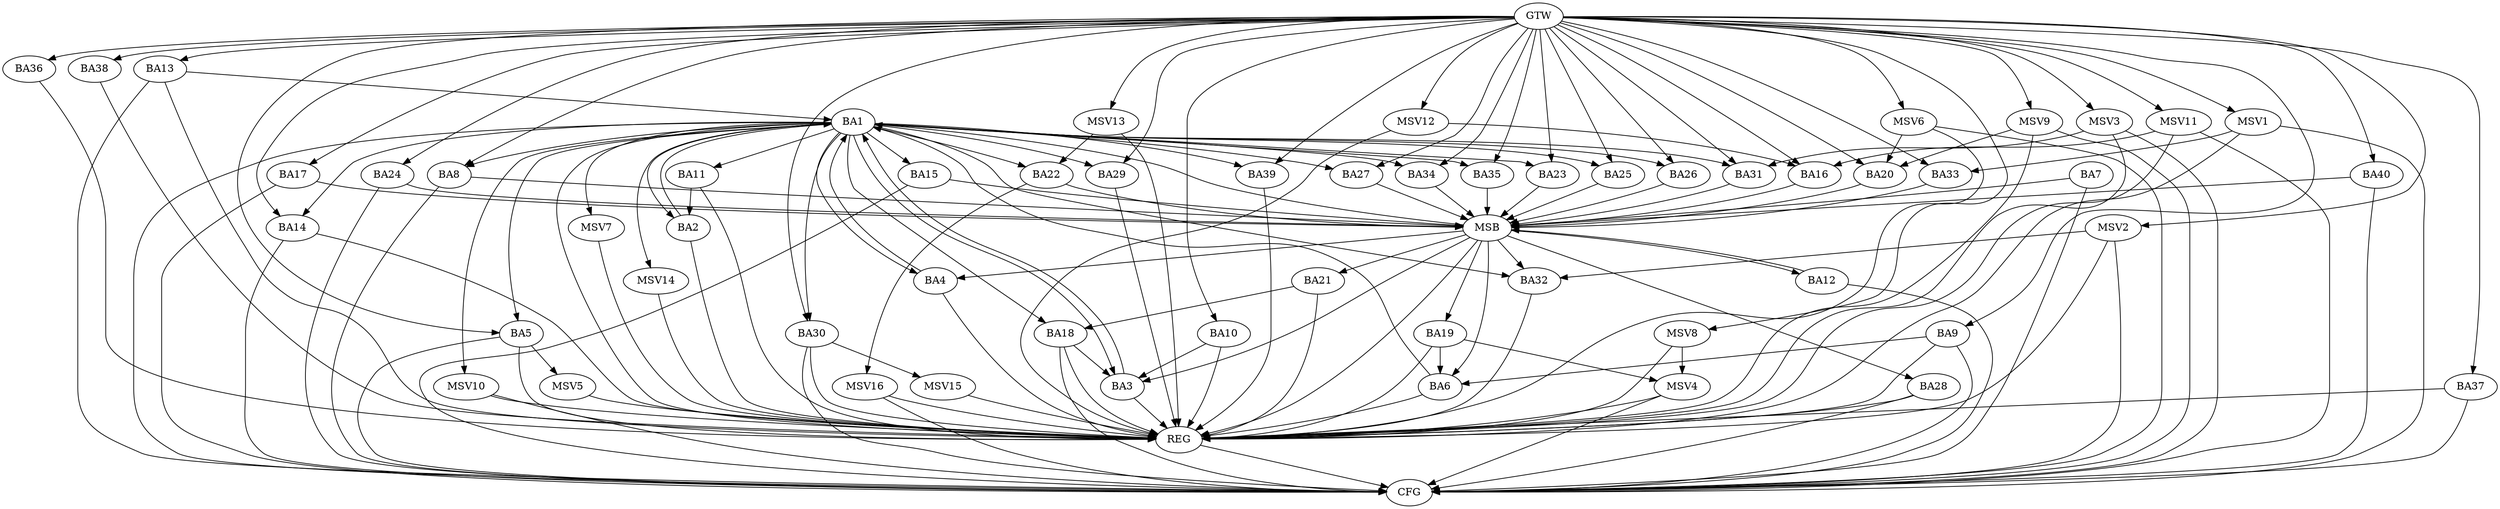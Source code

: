 strict digraph G {
  BA1 [ label="BA1" ];
  BA2 [ label="BA2" ];
  BA3 [ label="BA3" ];
  BA4 [ label="BA4" ];
  BA5 [ label="BA5" ];
  BA6 [ label="BA6" ];
  BA7 [ label="BA7" ];
  BA8 [ label="BA8" ];
  BA9 [ label="BA9" ];
  BA10 [ label="BA10" ];
  BA11 [ label="BA11" ];
  BA12 [ label="BA12" ];
  BA13 [ label="BA13" ];
  BA14 [ label="BA14" ];
  BA15 [ label="BA15" ];
  BA16 [ label="BA16" ];
  BA17 [ label="BA17" ];
  BA18 [ label="BA18" ];
  BA19 [ label="BA19" ];
  BA20 [ label="BA20" ];
  BA21 [ label="BA21" ];
  BA22 [ label="BA22" ];
  BA23 [ label="BA23" ];
  BA24 [ label="BA24" ];
  BA25 [ label="BA25" ];
  BA26 [ label="BA26" ];
  BA27 [ label="BA27" ];
  BA28 [ label="BA28" ];
  BA29 [ label="BA29" ];
  BA30 [ label="BA30" ];
  BA31 [ label="BA31" ];
  BA32 [ label="BA32" ];
  BA33 [ label="BA33" ];
  BA34 [ label="BA34" ];
  BA35 [ label="BA35" ];
  BA36 [ label="BA36" ];
  BA37 [ label="BA37" ];
  BA38 [ label="BA38" ];
  BA39 [ label="BA39" ];
  BA40 [ label="BA40" ];
  GTW [ label="GTW" ];
  REG [ label="REG" ];
  MSB [ label="MSB" ];
  CFG [ label="CFG" ];
  MSV1 [ label="MSV1" ];
  MSV2 [ label="MSV2" ];
  MSV3 [ label="MSV3" ];
  MSV4 [ label="MSV4" ];
  MSV5 [ label="MSV5" ];
  MSV6 [ label="MSV6" ];
  MSV7 [ label="MSV7" ];
  MSV8 [ label="MSV8" ];
  MSV9 [ label="MSV9" ];
  MSV10 [ label="MSV10" ];
  MSV11 [ label="MSV11" ];
  MSV12 [ label="MSV12" ];
  MSV13 [ label="MSV13" ];
  MSV14 [ label="MSV14" ];
  MSV15 [ label="MSV15" ];
  MSV16 [ label="MSV16" ];
  BA1 -> BA2;
  BA2 -> BA1;
  BA3 -> BA1;
  BA4 -> BA1;
  BA6 -> BA1;
  BA9 -> BA6;
  BA10 -> BA3;
  BA11 -> BA2;
  BA13 -> BA1;
  BA18 -> BA3;
  BA19 -> BA6;
  BA21 -> BA18;
  GTW -> BA5;
  GTW -> BA8;
  GTW -> BA9;
  GTW -> BA10;
  GTW -> BA13;
  GTW -> BA14;
  GTW -> BA16;
  GTW -> BA17;
  GTW -> BA20;
  GTW -> BA23;
  GTW -> BA24;
  GTW -> BA25;
  GTW -> BA26;
  GTW -> BA27;
  GTW -> BA29;
  GTW -> BA30;
  GTW -> BA31;
  GTW -> BA33;
  GTW -> BA34;
  GTW -> BA35;
  GTW -> BA36;
  GTW -> BA37;
  GTW -> BA38;
  GTW -> BA39;
  GTW -> BA40;
  BA1 -> REG;
  BA2 -> REG;
  BA3 -> REG;
  BA4 -> REG;
  BA5 -> REG;
  BA6 -> REG;
  BA9 -> REG;
  BA10 -> REG;
  BA11 -> REG;
  BA13 -> REG;
  BA14 -> REG;
  BA18 -> REG;
  BA19 -> REG;
  BA21 -> REG;
  BA28 -> REG;
  BA29 -> REG;
  BA30 -> REG;
  BA32 -> REG;
  BA36 -> REG;
  BA37 -> REG;
  BA38 -> REG;
  BA39 -> REG;
  BA7 -> MSB;
  MSB -> BA4;
  MSB -> REG;
  BA8 -> MSB;
  MSB -> BA1;
  BA12 -> MSB;
  MSB -> BA6;
  BA15 -> MSB;
  BA16 -> MSB;
  MSB -> BA3;
  BA17 -> MSB;
  BA20 -> MSB;
  BA22 -> MSB;
  BA23 -> MSB;
  MSB -> BA12;
  BA24 -> MSB;
  MSB -> BA19;
  BA25 -> MSB;
  BA26 -> MSB;
  MSB -> BA21;
  BA27 -> MSB;
  BA31 -> MSB;
  BA33 -> MSB;
  BA34 -> MSB;
  MSB -> BA32;
  BA35 -> MSB;
  BA40 -> MSB;
  MSB -> BA28;
  BA8 -> CFG;
  BA9 -> CFG;
  BA17 -> CFG;
  BA15 -> CFG;
  BA7 -> CFG;
  BA18 -> CFG;
  BA40 -> CFG;
  BA28 -> CFG;
  BA12 -> CFG;
  BA1 -> CFG;
  BA14 -> CFG;
  BA24 -> CFG;
  BA5 -> CFG;
  BA37 -> CFG;
  BA30 -> CFG;
  BA13 -> CFG;
  REG -> CFG;
  BA1 -> BA25;
  BA1 -> BA35;
  BA1 -> BA18;
  BA1 -> BA23;
  BA1 -> BA26;
  BA1 -> BA30;
  BA1 -> BA31;
  BA1 -> BA27;
  BA1 -> BA34;
  BA1 -> BA4;
  BA1 -> BA15;
  BA1 -> BA29;
  BA1 -> BA32;
  BA1 -> BA5;
  BA1 -> BA39;
  BA1 -> BA8;
  BA1 -> BA11;
  BA1 -> BA14;
  BA1 -> BA22;
  BA1 -> BA3;
  MSV1 -> BA33;
  GTW -> MSV1;
  MSV1 -> REG;
  MSV1 -> CFG;
  MSV2 -> BA32;
  GTW -> MSV2;
  MSV2 -> REG;
  MSV2 -> CFG;
  MSV3 -> BA31;
  GTW -> MSV3;
  MSV3 -> REG;
  MSV3 -> CFG;
  BA19 -> MSV4;
  MSV4 -> REG;
  MSV4 -> CFG;
  BA5 -> MSV5;
  MSV5 -> REG;
  MSV6 -> BA20;
  GTW -> MSV6;
  MSV6 -> REG;
  MSV6 -> CFG;
  BA1 -> MSV7;
  MSV7 -> REG;
  MSV8 -> MSV4;
  GTW -> MSV8;
  MSV8 -> REG;
  MSV9 -> BA20;
  GTW -> MSV9;
  MSV9 -> REG;
  MSV9 -> CFG;
  BA1 -> MSV10;
  MSV10 -> REG;
  MSV10 -> CFG;
  MSV11 -> BA16;
  GTW -> MSV11;
  MSV11 -> REG;
  MSV11 -> CFG;
  MSV12 -> BA16;
  GTW -> MSV12;
  MSV12 -> REG;
  MSV13 -> BA22;
  GTW -> MSV13;
  MSV13 -> REG;
  BA1 -> MSV14;
  MSV14 -> REG;
  BA30 -> MSV15;
  MSV15 -> REG;
  BA22 -> MSV16;
  MSV16 -> REG;
  MSV16 -> CFG;
}
